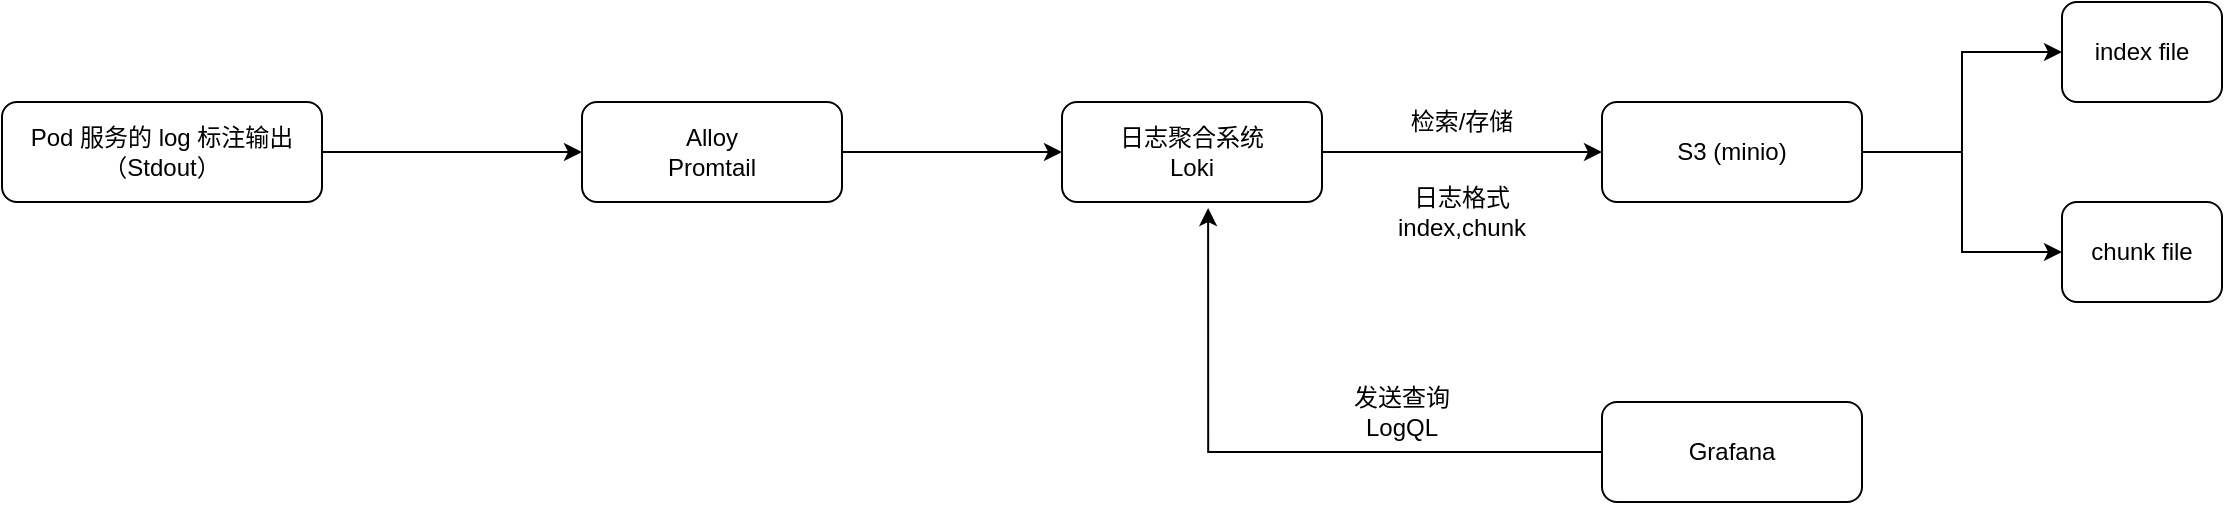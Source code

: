 <mxfile version="25.0.2">
  <diagram name="第 1 页" id="S5ZMWfs7ZevYlqEpTiWN">
    <mxGraphModel dx="1834" dy="854" grid="1" gridSize="10" guides="1" tooltips="1" connect="1" arrows="1" fold="1" page="0" pageScale="1" pageWidth="827" pageHeight="1169" math="0" shadow="0">
      <root>
        <mxCell id="0" />
        <mxCell id="1" parent="0" />
        <mxCell id="I7S3F9Pbeyeezbey60o_-13" style="edgeStyle=orthogonalEdgeStyle;rounded=0;orthogonalLoop=1;jettySize=auto;html=1;entryX=0;entryY=0.5;entryDx=0;entryDy=0;" edge="1" parent="1" source="I7S3F9Pbeyeezbey60o_-1" target="I7S3F9Pbeyeezbey60o_-2">
          <mxGeometry relative="1" as="geometry" />
        </mxCell>
        <mxCell id="I7S3F9Pbeyeezbey60o_-1" value="Pod 服务的 log 标注输出（Stdout）" style="rounded=1;whiteSpace=wrap;html=1;" vertex="1" parent="1">
          <mxGeometry x="-110" y="200" width="160" height="50" as="geometry" />
        </mxCell>
        <mxCell id="I7S3F9Pbeyeezbey60o_-9" style="edgeStyle=orthogonalEdgeStyle;rounded=0;orthogonalLoop=1;jettySize=auto;html=1;entryX=0;entryY=0.5;entryDx=0;entryDy=0;" edge="1" parent="1" source="I7S3F9Pbeyeezbey60o_-2" target="I7S3F9Pbeyeezbey60o_-4">
          <mxGeometry relative="1" as="geometry" />
        </mxCell>
        <mxCell id="I7S3F9Pbeyeezbey60o_-2" value="Alloy&lt;div&gt;Promtail&lt;/div&gt;" style="rounded=1;whiteSpace=wrap;html=1;" vertex="1" parent="1">
          <mxGeometry x="180" y="200" width="130" height="50" as="geometry" />
        </mxCell>
        <mxCell id="I7S3F9Pbeyeezbey60o_-6" style="edgeStyle=orthogonalEdgeStyle;rounded=0;orthogonalLoop=1;jettySize=auto;html=1;entryX=0;entryY=0.5;entryDx=0;entryDy=0;" edge="1" parent="1" source="I7S3F9Pbeyeezbey60o_-4" target="I7S3F9Pbeyeezbey60o_-5">
          <mxGeometry relative="1" as="geometry" />
        </mxCell>
        <mxCell id="I7S3F9Pbeyeezbey60o_-4" value="日志聚合系统&lt;div&gt;Loki&lt;/div&gt;" style="rounded=1;whiteSpace=wrap;html=1;" vertex="1" parent="1">
          <mxGeometry x="420" y="200" width="130" height="50" as="geometry" />
        </mxCell>
        <mxCell id="I7S3F9Pbeyeezbey60o_-16" style="edgeStyle=orthogonalEdgeStyle;rounded=0;orthogonalLoop=1;jettySize=auto;html=1;entryX=0;entryY=0.5;entryDx=0;entryDy=0;" edge="1" parent="1" source="I7S3F9Pbeyeezbey60o_-5" target="I7S3F9Pbeyeezbey60o_-14">
          <mxGeometry relative="1" as="geometry" />
        </mxCell>
        <mxCell id="I7S3F9Pbeyeezbey60o_-17" style="edgeStyle=orthogonalEdgeStyle;rounded=0;orthogonalLoop=1;jettySize=auto;html=1;" edge="1" parent="1" source="I7S3F9Pbeyeezbey60o_-5" target="I7S3F9Pbeyeezbey60o_-15">
          <mxGeometry relative="1" as="geometry" />
        </mxCell>
        <mxCell id="I7S3F9Pbeyeezbey60o_-5" value="S3 (minio)" style="rounded=1;whiteSpace=wrap;html=1;" vertex="1" parent="1">
          <mxGeometry x="690" y="200" width="130" height="50" as="geometry" />
        </mxCell>
        <mxCell id="I7S3F9Pbeyeezbey60o_-7" value="检索/存储" style="text;html=1;align=center;verticalAlign=middle;whiteSpace=wrap;rounded=0;" vertex="1" parent="1">
          <mxGeometry x="590" y="195" width="60" height="30" as="geometry" />
        </mxCell>
        <mxCell id="I7S3F9Pbeyeezbey60o_-8" value="日志格式&lt;div&gt;index,chunk&lt;/div&gt;" style="text;html=1;align=center;verticalAlign=middle;whiteSpace=wrap;rounded=0;" vertex="1" parent="1">
          <mxGeometry x="590" y="240" width="60" height="30" as="geometry" />
        </mxCell>
        <mxCell id="I7S3F9Pbeyeezbey60o_-10" value="Grafana" style="rounded=1;whiteSpace=wrap;html=1;" vertex="1" parent="1">
          <mxGeometry x="690" y="350" width="130" height="50" as="geometry" />
        </mxCell>
        <mxCell id="I7S3F9Pbeyeezbey60o_-11" style="edgeStyle=orthogonalEdgeStyle;rounded=0;orthogonalLoop=1;jettySize=auto;html=1;entryX=0.562;entryY=1.06;entryDx=0;entryDy=0;entryPerimeter=0;" edge="1" parent="1" source="I7S3F9Pbeyeezbey60o_-10" target="I7S3F9Pbeyeezbey60o_-4">
          <mxGeometry relative="1" as="geometry" />
        </mxCell>
        <mxCell id="I7S3F9Pbeyeezbey60o_-12" value="发送查询 LogQL" style="text;html=1;align=center;verticalAlign=middle;whiteSpace=wrap;rounded=0;" vertex="1" parent="1">
          <mxGeometry x="560" y="340" width="60" height="30" as="geometry" />
        </mxCell>
        <mxCell id="I7S3F9Pbeyeezbey60o_-14" value="index file" style="rounded=1;whiteSpace=wrap;html=1;" vertex="1" parent="1">
          <mxGeometry x="920" y="150" width="80" height="50" as="geometry" />
        </mxCell>
        <mxCell id="I7S3F9Pbeyeezbey60o_-15" value="chunk file" style="rounded=1;whiteSpace=wrap;html=1;" vertex="1" parent="1">
          <mxGeometry x="920" y="250" width="80" height="50" as="geometry" />
        </mxCell>
      </root>
    </mxGraphModel>
  </diagram>
</mxfile>
